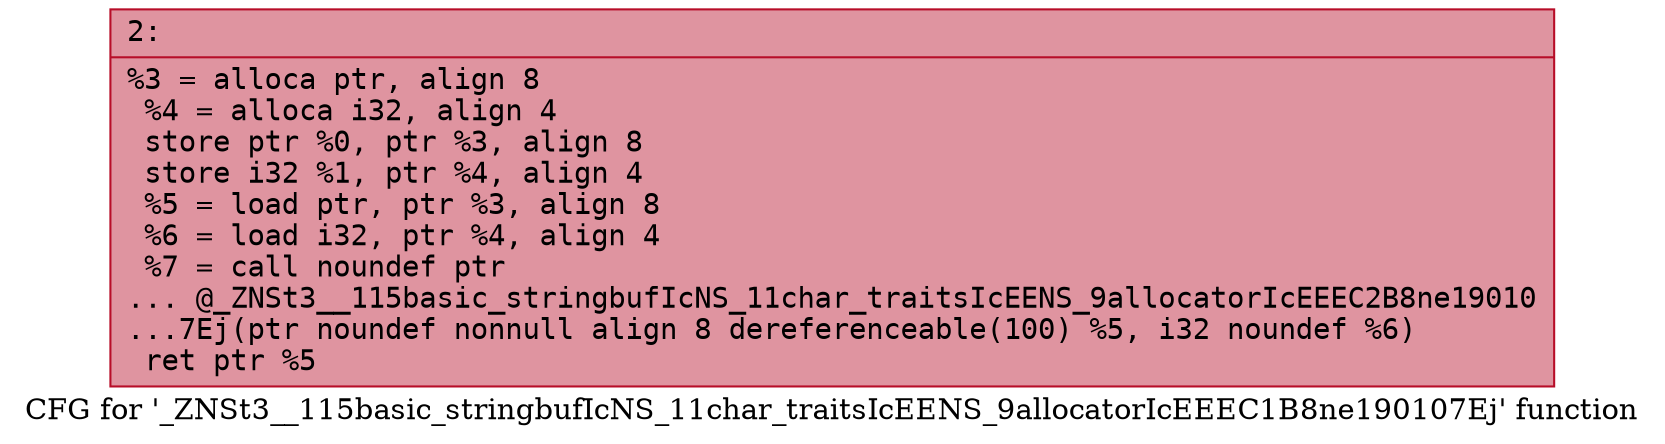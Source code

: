 digraph "CFG for '_ZNSt3__115basic_stringbufIcNS_11char_traitsIcEENS_9allocatorIcEEEC1B8ne190107Ej' function" {
	label="CFG for '_ZNSt3__115basic_stringbufIcNS_11char_traitsIcEENS_9allocatorIcEEEC1B8ne190107Ej' function";

	Node0x600000638320 [shape=record,color="#b70d28ff", style=filled, fillcolor="#b70d2870" fontname="Courier",label="{2:\l|  %3 = alloca ptr, align 8\l  %4 = alloca i32, align 4\l  store ptr %0, ptr %3, align 8\l  store i32 %1, ptr %4, align 4\l  %5 = load ptr, ptr %3, align 8\l  %6 = load i32, ptr %4, align 4\l  %7 = call noundef ptr\l... @_ZNSt3__115basic_stringbufIcNS_11char_traitsIcEENS_9allocatorIcEEEC2B8ne19010\l...7Ej(ptr noundef nonnull align 8 dereferenceable(100) %5, i32 noundef %6)\l  ret ptr %5\l}"];
}
